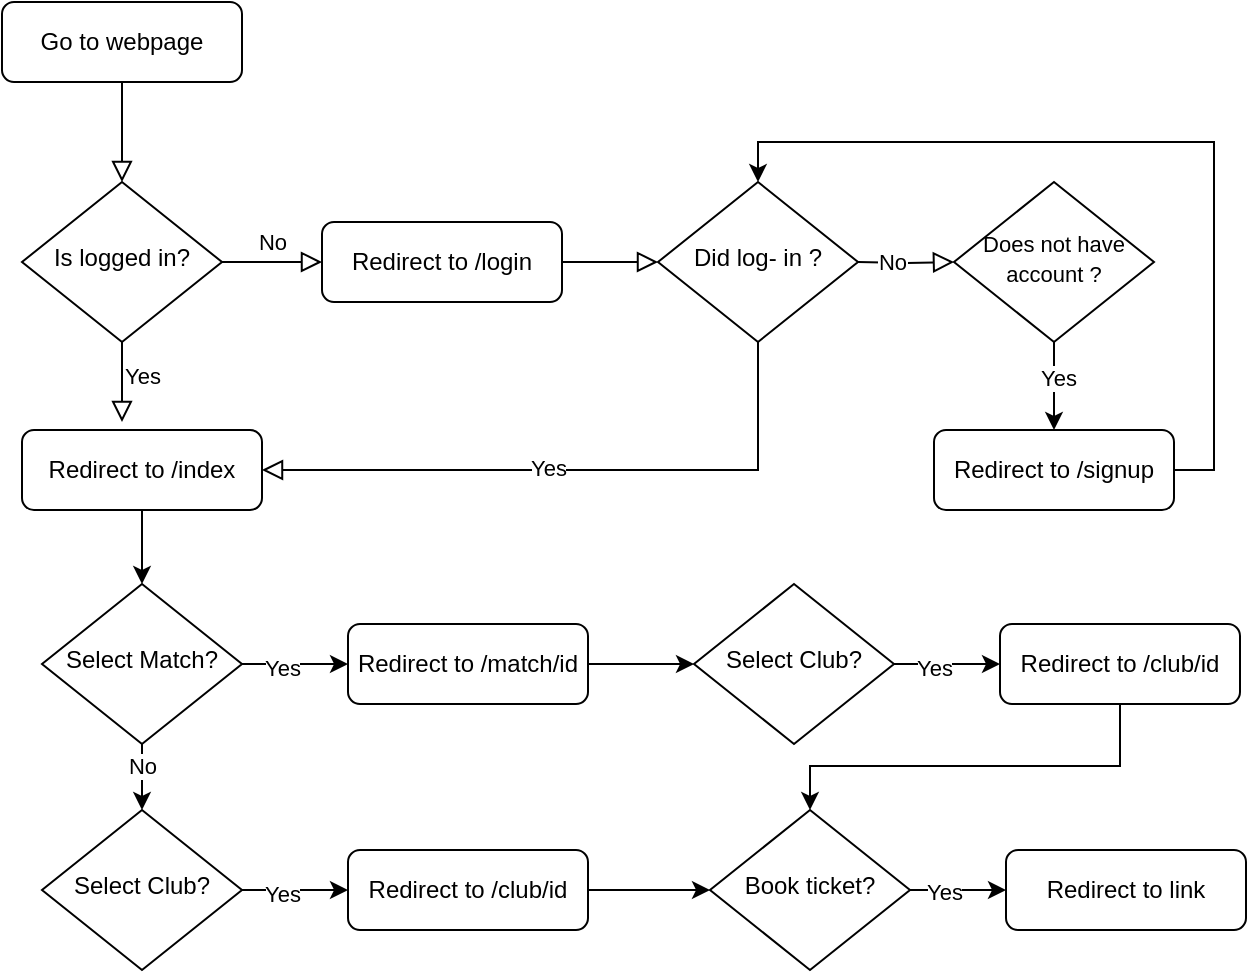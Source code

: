 <mxfile version="24.0.7" type="device">
  <diagram id="C5RBs43oDa-KdzZeNtuy" name="Page-1">
    <mxGraphModel dx="1049" dy="552" grid="0" gridSize="10" guides="1" tooltips="1" connect="1" arrows="1" fold="1" page="1" pageScale="1" pageWidth="827" pageHeight="1169" math="0" shadow="0">
      <root>
        <mxCell id="WIyWlLk6GJQsqaUBKTNV-0" />
        <mxCell id="WIyWlLk6GJQsqaUBKTNV-1" parent="WIyWlLk6GJQsqaUBKTNV-0" />
        <mxCell id="WIyWlLk6GJQsqaUBKTNV-2" value="" style="rounded=0;html=1;jettySize=auto;orthogonalLoop=1;fontSize=11;endArrow=block;endFill=0;endSize=8;strokeWidth=1;shadow=0;labelBackgroundColor=none;edgeStyle=orthogonalEdgeStyle;" parent="WIyWlLk6GJQsqaUBKTNV-1" source="WIyWlLk6GJQsqaUBKTNV-3" target="WIyWlLk6GJQsqaUBKTNV-6" edge="1">
          <mxGeometry relative="1" as="geometry" />
        </mxCell>
        <mxCell id="WIyWlLk6GJQsqaUBKTNV-3" value="Go to webpage" style="rounded=1;whiteSpace=wrap;html=1;fontSize=12;glass=0;strokeWidth=1;shadow=0;" parent="WIyWlLk6GJQsqaUBKTNV-1" vertex="1">
          <mxGeometry x="160" y="80" width="120" height="40" as="geometry" />
        </mxCell>
        <mxCell id="WIyWlLk6GJQsqaUBKTNV-4" value="Yes" style="rounded=0;html=1;jettySize=auto;orthogonalLoop=1;fontSize=11;endArrow=block;endFill=0;endSize=8;strokeWidth=1;shadow=0;labelBackgroundColor=none;edgeStyle=orthogonalEdgeStyle;" parent="WIyWlLk6GJQsqaUBKTNV-1" source="WIyWlLk6GJQsqaUBKTNV-6" edge="1">
          <mxGeometry x="0.013" y="11" relative="1" as="geometry">
            <mxPoint x="-1" y="-3" as="offset" />
            <mxPoint x="220" y="290" as="targetPoint" />
          </mxGeometry>
        </mxCell>
        <mxCell id="WIyWlLk6GJQsqaUBKTNV-5" value="No" style="edgeStyle=orthogonalEdgeStyle;rounded=0;html=1;jettySize=auto;orthogonalLoop=1;fontSize=11;endArrow=block;endFill=0;endSize=8;strokeWidth=1;shadow=0;labelBackgroundColor=none;" parent="WIyWlLk6GJQsqaUBKTNV-1" source="WIyWlLk6GJQsqaUBKTNV-6" target="WIyWlLk6GJQsqaUBKTNV-7" edge="1">
          <mxGeometry y="10" relative="1" as="geometry">
            <mxPoint as="offset" />
          </mxGeometry>
        </mxCell>
        <mxCell id="WIyWlLk6GJQsqaUBKTNV-6" value="Is logged in?" style="rhombus;whiteSpace=wrap;html=1;shadow=0;fontFamily=Helvetica;fontSize=12;align=center;strokeWidth=1;spacing=6;spacingTop=-4;" parent="WIyWlLk6GJQsqaUBKTNV-1" vertex="1">
          <mxGeometry x="170" y="170" width="100" height="80" as="geometry" />
        </mxCell>
        <mxCell id="WIyWlLk6GJQsqaUBKTNV-7" value="Redirect to /login" style="rounded=1;whiteSpace=wrap;html=1;fontSize=12;glass=0;strokeWidth=1;shadow=0;" parent="WIyWlLk6GJQsqaUBKTNV-1" vertex="1">
          <mxGeometry x="320" y="190" width="120" height="40" as="geometry" />
        </mxCell>
        <mxCell id="21jmFj8JxX0vmk5ii5Oc-14" style="edgeStyle=orthogonalEdgeStyle;rounded=0;orthogonalLoop=1;jettySize=auto;html=1;" edge="1" parent="WIyWlLk6GJQsqaUBKTNV-1" source="WIyWlLk6GJQsqaUBKTNV-12" target="21jmFj8JxX0vmk5ii5Oc-13">
          <mxGeometry relative="1" as="geometry" />
        </mxCell>
        <mxCell id="WIyWlLk6GJQsqaUBKTNV-12" value="Redirect to /index" style="rounded=1;whiteSpace=wrap;html=1;fontSize=12;glass=0;strokeWidth=1;shadow=0;" parent="WIyWlLk6GJQsqaUBKTNV-1" vertex="1">
          <mxGeometry x="170" y="294" width="120" height="40" as="geometry" />
        </mxCell>
        <mxCell id="21jmFj8JxX0vmk5ii5Oc-1" value="Did log- in ?" style="rhombus;whiteSpace=wrap;html=1;shadow=0;fontFamily=Helvetica;fontSize=12;align=center;strokeWidth=1;spacing=6;spacingTop=-4;" vertex="1" parent="WIyWlLk6GJQsqaUBKTNV-1">
          <mxGeometry x="488" y="170" width="100" height="80" as="geometry" />
        </mxCell>
        <mxCell id="21jmFj8JxX0vmk5ii5Oc-2" value="" style="edgeStyle=orthogonalEdgeStyle;rounded=0;html=1;jettySize=auto;orthogonalLoop=1;fontSize=11;endArrow=block;endFill=0;endSize=8;strokeWidth=1;shadow=0;labelBackgroundColor=none;exitX=1;exitY=0.5;exitDx=0;exitDy=0;entryX=0;entryY=0.5;entryDx=0;entryDy=0;" edge="1" parent="WIyWlLk6GJQsqaUBKTNV-1" source="WIyWlLk6GJQsqaUBKTNV-7" target="21jmFj8JxX0vmk5ii5Oc-1">
          <mxGeometry y="10" relative="1" as="geometry">
            <mxPoint as="offset" />
            <mxPoint x="280" y="220" as="sourcePoint" />
            <mxPoint x="330" y="220" as="targetPoint" />
          </mxGeometry>
        </mxCell>
        <mxCell id="21jmFj8JxX0vmk5ii5Oc-3" value="" style="edgeStyle=orthogonalEdgeStyle;rounded=0;html=1;jettySize=auto;orthogonalLoop=1;fontSize=11;endArrow=block;endFill=0;endSize=8;strokeWidth=1;shadow=0;labelBackgroundColor=none;exitX=0.5;exitY=1;exitDx=0;exitDy=0;entryX=1;entryY=0.5;entryDx=0;entryDy=0;" edge="1" parent="WIyWlLk6GJQsqaUBKTNV-1" source="21jmFj8JxX0vmk5ii5Oc-1" target="WIyWlLk6GJQsqaUBKTNV-12">
          <mxGeometry y="10" relative="1" as="geometry">
            <mxPoint as="offset" />
            <mxPoint x="450" y="220" as="sourcePoint" />
            <mxPoint x="498" y="220" as="targetPoint" />
          </mxGeometry>
        </mxCell>
        <mxCell id="21jmFj8JxX0vmk5ii5Oc-4" value="Yes" style="edgeLabel;html=1;align=center;verticalAlign=middle;resizable=0;points=[];" vertex="1" connectable="0" parent="21jmFj8JxX0vmk5ii5Oc-3">
          <mxGeometry x="0.083" y="-1" relative="1" as="geometry">
            <mxPoint as="offset" />
          </mxGeometry>
        </mxCell>
        <mxCell id="21jmFj8JxX0vmk5ii5Oc-9" style="edgeStyle=orthogonalEdgeStyle;rounded=0;orthogonalLoop=1;jettySize=auto;html=1;exitX=0.5;exitY=1;exitDx=0;exitDy=0;entryX=0.5;entryY=0;entryDx=0;entryDy=0;" edge="1" parent="WIyWlLk6GJQsqaUBKTNV-1" source="21jmFj8JxX0vmk5ii5Oc-5" target="21jmFj8JxX0vmk5ii5Oc-8">
          <mxGeometry relative="1" as="geometry" />
        </mxCell>
        <mxCell id="21jmFj8JxX0vmk5ii5Oc-10" value="Yes" style="edgeLabel;html=1;align=center;verticalAlign=middle;resizable=0;points=[];" vertex="1" connectable="0" parent="21jmFj8JxX0vmk5ii5Oc-9">
          <mxGeometry x="-0.178" y="2" relative="1" as="geometry">
            <mxPoint as="offset" />
          </mxGeometry>
        </mxCell>
        <mxCell id="21jmFj8JxX0vmk5ii5Oc-5" value="&lt;font style=&quot;font-size: 11px;&quot;&gt;Does not have account ?&lt;/font&gt;" style="rhombus;whiteSpace=wrap;html=1;shadow=0;fontFamily=Helvetica;fontSize=12;align=center;strokeWidth=1;spacing=6;spacingTop=-4;" vertex="1" parent="WIyWlLk6GJQsqaUBKTNV-1">
          <mxGeometry x="636" y="170" width="100" height="80" as="geometry" />
        </mxCell>
        <mxCell id="21jmFj8JxX0vmk5ii5Oc-6" value="" style="edgeStyle=orthogonalEdgeStyle;rounded=0;html=1;jettySize=auto;orthogonalLoop=1;fontSize=11;endArrow=block;endFill=0;endSize=8;strokeWidth=1;shadow=0;labelBackgroundColor=none;exitX=1;exitY=0.5;exitDx=0;exitDy=0;entryX=0;entryY=0.5;entryDx=0;entryDy=0;" edge="1" parent="WIyWlLk6GJQsqaUBKTNV-1" target="21jmFj8JxX0vmk5ii5Oc-5">
          <mxGeometry y="10" relative="1" as="geometry">
            <mxPoint as="offset" />
            <mxPoint x="588" y="210" as="sourcePoint" />
            <mxPoint x="478" y="220" as="targetPoint" />
          </mxGeometry>
        </mxCell>
        <mxCell id="21jmFj8JxX0vmk5ii5Oc-7" value="No" style="edgeLabel;html=1;align=center;verticalAlign=middle;resizable=0;points=[];" vertex="1" connectable="0" parent="21jmFj8JxX0vmk5ii5Oc-6">
          <mxGeometry x="-0.308" y="1" relative="1" as="geometry">
            <mxPoint as="offset" />
          </mxGeometry>
        </mxCell>
        <mxCell id="21jmFj8JxX0vmk5ii5Oc-12" style="edgeStyle=orthogonalEdgeStyle;rounded=0;orthogonalLoop=1;jettySize=auto;html=1;exitX=1;exitY=0.5;exitDx=0;exitDy=0;entryX=0.5;entryY=0;entryDx=0;entryDy=0;" edge="1" parent="WIyWlLk6GJQsqaUBKTNV-1" source="21jmFj8JxX0vmk5ii5Oc-8" target="21jmFj8JxX0vmk5ii5Oc-1">
          <mxGeometry relative="1" as="geometry" />
        </mxCell>
        <mxCell id="21jmFj8JxX0vmk5ii5Oc-8" value="Redirect to /signup" style="rounded=1;whiteSpace=wrap;html=1;fontSize=12;glass=0;strokeWidth=1;shadow=0;" vertex="1" parent="WIyWlLk6GJQsqaUBKTNV-1">
          <mxGeometry x="626" y="294" width="120" height="40" as="geometry" />
        </mxCell>
        <mxCell id="21jmFj8JxX0vmk5ii5Oc-16" style="edgeStyle=orthogonalEdgeStyle;rounded=0;orthogonalLoop=1;jettySize=auto;html=1;exitX=1;exitY=0.5;exitDx=0;exitDy=0;entryX=0;entryY=0.5;entryDx=0;entryDy=0;" edge="1" parent="WIyWlLk6GJQsqaUBKTNV-1" source="21jmFj8JxX0vmk5ii5Oc-13" target="21jmFj8JxX0vmk5ii5Oc-15">
          <mxGeometry relative="1" as="geometry" />
        </mxCell>
        <mxCell id="21jmFj8JxX0vmk5ii5Oc-17" value="Yes" style="edgeLabel;html=1;align=center;verticalAlign=middle;resizable=0;points=[];" vertex="1" connectable="0" parent="21jmFj8JxX0vmk5ii5Oc-16">
          <mxGeometry x="-0.266" y="-2" relative="1" as="geometry">
            <mxPoint as="offset" />
          </mxGeometry>
        </mxCell>
        <mxCell id="21jmFj8JxX0vmk5ii5Oc-27" style="edgeStyle=orthogonalEdgeStyle;rounded=0;orthogonalLoop=1;jettySize=auto;html=1;" edge="1" parent="WIyWlLk6GJQsqaUBKTNV-1" source="21jmFj8JxX0vmk5ii5Oc-13" target="21jmFj8JxX0vmk5ii5Oc-25">
          <mxGeometry relative="1" as="geometry" />
        </mxCell>
        <mxCell id="21jmFj8JxX0vmk5ii5Oc-28" value="No" style="edgeLabel;html=1;align=center;verticalAlign=middle;resizable=0;points=[];" vertex="1" connectable="0" parent="21jmFj8JxX0vmk5ii5Oc-27">
          <mxGeometry x="-0.534" relative="1" as="geometry">
            <mxPoint as="offset" />
          </mxGeometry>
        </mxCell>
        <mxCell id="21jmFj8JxX0vmk5ii5Oc-13" value="Select Match?" style="rhombus;whiteSpace=wrap;html=1;shadow=0;fontFamily=Helvetica;fontSize=12;align=center;strokeWidth=1;spacing=6;spacingTop=-4;" vertex="1" parent="WIyWlLk6GJQsqaUBKTNV-1">
          <mxGeometry x="180" y="371" width="100" height="80" as="geometry" />
        </mxCell>
        <mxCell id="21jmFj8JxX0vmk5ii5Oc-22" style="edgeStyle=orthogonalEdgeStyle;rounded=0;orthogonalLoop=1;jettySize=auto;html=1;exitX=1;exitY=0.5;exitDx=0;exitDy=0;entryX=0;entryY=0.5;entryDx=0;entryDy=0;" edge="1" parent="WIyWlLk6GJQsqaUBKTNV-1" source="21jmFj8JxX0vmk5ii5Oc-15" target="21jmFj8JxX0vmk5ii5Oc-20">
          <mxGeometry relative="1" as="geometry" />
        </mxCell>
        <mxCell id="21jmFj8JxX0vmk5ii5Oc-15" value="Redirect to /match/id" style="rounded=1;whiteSpace=wrap;html=1;fontSize=12;glass=0;strokeWidth=1;shadow=0;" vertex="1" parent="WIyWlLk6GJQsqaUBKTNV-1">
          <mxGeometry x="333" y="391" width="120" height="40" as="geometry" />
        </mxCell>
        <mxCell id="21jmFj8JxX0vmk5ii5Oc-18" style="edgeStyle=orthogonalEdgeStyle;rounded=0;orthogonalLoop=1;jettySize=auto;html=1;exitX=1;exitY=0.5;exitDx=0;exitDy=0;entryX=0;entryY=0.5;entryDx=0;entryDy=0;" edge="1" parent="WIyWlLk6GJQsqaUBKTNV-1" source="21jmFj8JxX0vmk5ii5Oc-20" target="21jmFj8JxX0vmk5ii5Oc-21">
          <mxGeometry relative="1" as="geometry" />
        </mxCell>
        <mxCell id="21jmFj8JxX0vmk5ii5Oc-19" value="Yes" style="edgeLabel;html=1;align=center;verticalAlign=middle;resizable=0;points=[];" vertex="1" connectable="0" parent="21jmFj8JxX0vmk5ii5Oc-18">
          <mxGeometry x="-0.266" y="-2" relative="1" as="geometry">
            <mxPoint as="offset" />
          </mxGeometry>
        </mxCell>
        <mxCell id="21jmFj8JxX0vmk5ii5Oc-20" value="Select Club?" style="rhombus;whiteSpace=wrap;html=1;shadow=0;fontFamily=Helvetica;fontSize=12;align=center;strokeWidth=1;spacing=6;spacingTop=-4;" vertex="1" parent="WIyWlLk6GJQsqaUBKTNV-1">
          <mxGeometry x="506" y="371" width="100" height="80" as="geometry" />
        </mxCell>
        <mxCell id="21jmFj8JxX0vmk5ii5Oc-33" style="edgeStyle=orthogonalEdgeStyle;rounded=0;orthogonalLoop=1;jettySize=auto;html=1;entryX=0.5;entryY=0;entryDx=0;entryDy=0;" edge="1" parent="WIyWlLk6GJQsqaUBKTNV-1" source="21jmFj8JxX0vmk5ii5Oc-21" target="21jmFj8JxX0vmk5ii5Oc-31">
          <mxGeometry relative="1" as="geometry">
            <Array as="points">
              <mxPoint x="719" y="462" />
              <mxPoint x="564" y="462" />
            </Array>
          </mxGeometry>
        </mxCell>
        <mxCell id="21jmFj8JxX0vmk5ii5Oc-21" value="Redirect to /club/id" style="rounded=1;whiteSpace=wrap;html=1;fontSize=12;glass=0;strokeWidth=1;shadow=0;" vertex="1" parent="WIyWlLk6GJQsqaUBKTNV-1">
          <mxGeometry x="659" y="391" width="120" height="40" as="geometry" />
        </mxCell>
        <mxCell id="21jmFj8JxX0vmk5ii5Oc-23" style="edgeStyle=orthogonalEdgeStyle;rounded=0;orthogonalLoop=1;jettySize=auto;html=1;exitX=1;exitY=0.5;exitDx=0;exitDy=0;entryX=0;entryY=0.5;entryDx=0;entryDy=0;" edge="1" parent="WIyWlLk6GJQsqaUBKTNV-1" source="21jmFj8JxX0vmk5ii5Oc-25" target="21jmFj8JxX0vmk5ii5Oc-26">
          <mxGeometry relative="1" as="geometry" />
        </mxCell>
        <mxCell id="21jmFj8JxX0vmk5ii5Oc-24" value="Yes" style="edgeLabel;html=1;align=center;verticalAlign=middle;resizable=0;points=[];" vertex="1" connectable="0" parent="21jmFj8JxX0vmk5ii5Oc-23">
          <mxGeometry x="-0.266" y="-2" relative="1" as="geometry">
            <mxPoint as="offset" />
          </mxGeometry>
        </mxCell>
        <mxCell id="21jmFj8JxX0vmk5ii5Oc-25" value="Select Club?" style="rhombus;whiteSpace=wrap;html=1;shadow=0;fontFamily=Helvetica;fontSize=12;align=center;strokeWidth=1;spacing=6;spacingTop=-4;" vertex="1" parent="WIyWlLk6GJQsqaUBKTNV-1">
          <mxGeometry x="180" y="484" width="100" height="80" as="geometry" />
        </mxCell>
        <mxCell id="21jmFj8JxX0vmk5ii5Oc-32" style="edgeStyle=orthogonalEdgeStyle;rounded=0;orthogonalLoop=1;jettySize=auto;html=1;exitX=1;exitY=0.5;exitDx=0;exitDy=0;entryX=0;entryY=0.5;entryDx=0;entryDy=0;" edge="1" parent="WIyWlLk6GJQsqaUBKTNV-1" source="21jmFj8JxX0vmk5ii5Oc-26" target="21jmFj8JxX0vmk5ii5Oc-31">
          <mxGeometry relative="1" as="geometry" />
        </mxCell>
        <mxCell id="21jmFj8JxX0vmk5ii5Oc-26" value="Redirect to /club/id" style="rounded=1;whiteSpace=wrap;html=1;fontSize=12;glass=0;strokeWidth=1;shadow=0;" vertex="1" parent="WIyWlLk6GJQsqaUBKTNV-1">
          <mxGeometry x="333" y="504" width="120" height="40" as="geometry" />
        </mxCell>
        <mxCell id="21jmFj8JxX0vmk5ii5Oc-35" style="edgeStyle=orthogonalEdgeStyle;rounded=0;orthogonalLoop=1;jettySize=auto;html=1;entryX=0;entryY=0.5;entryDx=0;entryDy=0;" edge="1" parent="WIyWlLk6GJQsqaUBKTNV-1" source="21jmFj8JxX0vmk5ii5Oc-31" target="21jmFj8JxX0vmk5ii5Oc-34">
          <mxGeometry relative="1" as="geometry" />
        </mxCell>
        <mxCell id="21jmFj8JxX0vmk5ii5Oc-36" value="Yes" style="edgeLabel;html=1;align=center;verticalAlign=middle;resizable=0;points=[];" vertex="1" connectable="0" parent="21jmFj8JxX0vmk5ii5Oc-35">
          <mxGeometry x="-0.313" y="-1" relative="1" as="geometry">
            <mxPoint as="offset" />
          </mxGeometry>
        </mxCell>
        <mxCell id="21jmFj8JxX0vmk5ii5Oc-31" value="Book ticket?" style="rhombus;whiteSpace=wrap;html=1;shadow=0;fontFamily=Helvetica;fontSize=12;align=center;strokeWidth=1;spacing=6;spacingTop=-4;" vertex="1" parent="WIyWlLk6GJQsqaUBKTNV-1">
          <mxGeometry x="514" y="484" width="100" height="80" as="geometry" />
        </mxCell>
        <mxCell id="21jmFj8JxX0vmk5ii5Oc-34" value="Redirect to link" style="rounded=1;whiteSpace=wrap;html=1;fontSize=12;glass=0;strokeWidth=1;shadow=0;" vertex="1" parent="WIyWlLk6GJQsqaUBKTNV-1">
          <mxGeometry x="662" y="504" width="120" height="40" as="geometry" />
        </mxCell>
      </root>
    </mxGraphModel>
  </diagram>
</mxfile>
